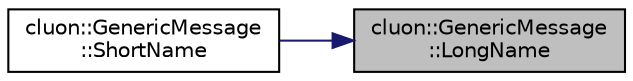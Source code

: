 digraph "cluon::GenericMessage::LongName"
{
 // LATEX_PDF_SIZE
  edge [fontname="Helvetica",fontsize="10",labelfontname="Helvetica",labelfontsize="10"];
  node [fontname="Helvetica",fontsize="10",shape=record];
  rankdir="RL";
  Node1 [label="cluon::GenericMessage\l::LongName",height=0.2,width=0.4,color="black", fillcolor="grey75", style="filled", fontcolor="black",tooltip=" "];
  Node1 -> Node2 [dir="back",color="midnightblue",fontsize="10",style="solid"];
  Node2 [label="cluon::GenericMessage\l::ShortName",height=0.2,width=0.4,color="black", fillcolor="white", style="filled",URL="$classcluon_1_1GenericMessage.html#aef23882b50e64430bff8e49a8529080f",tooltip=" "];
}
